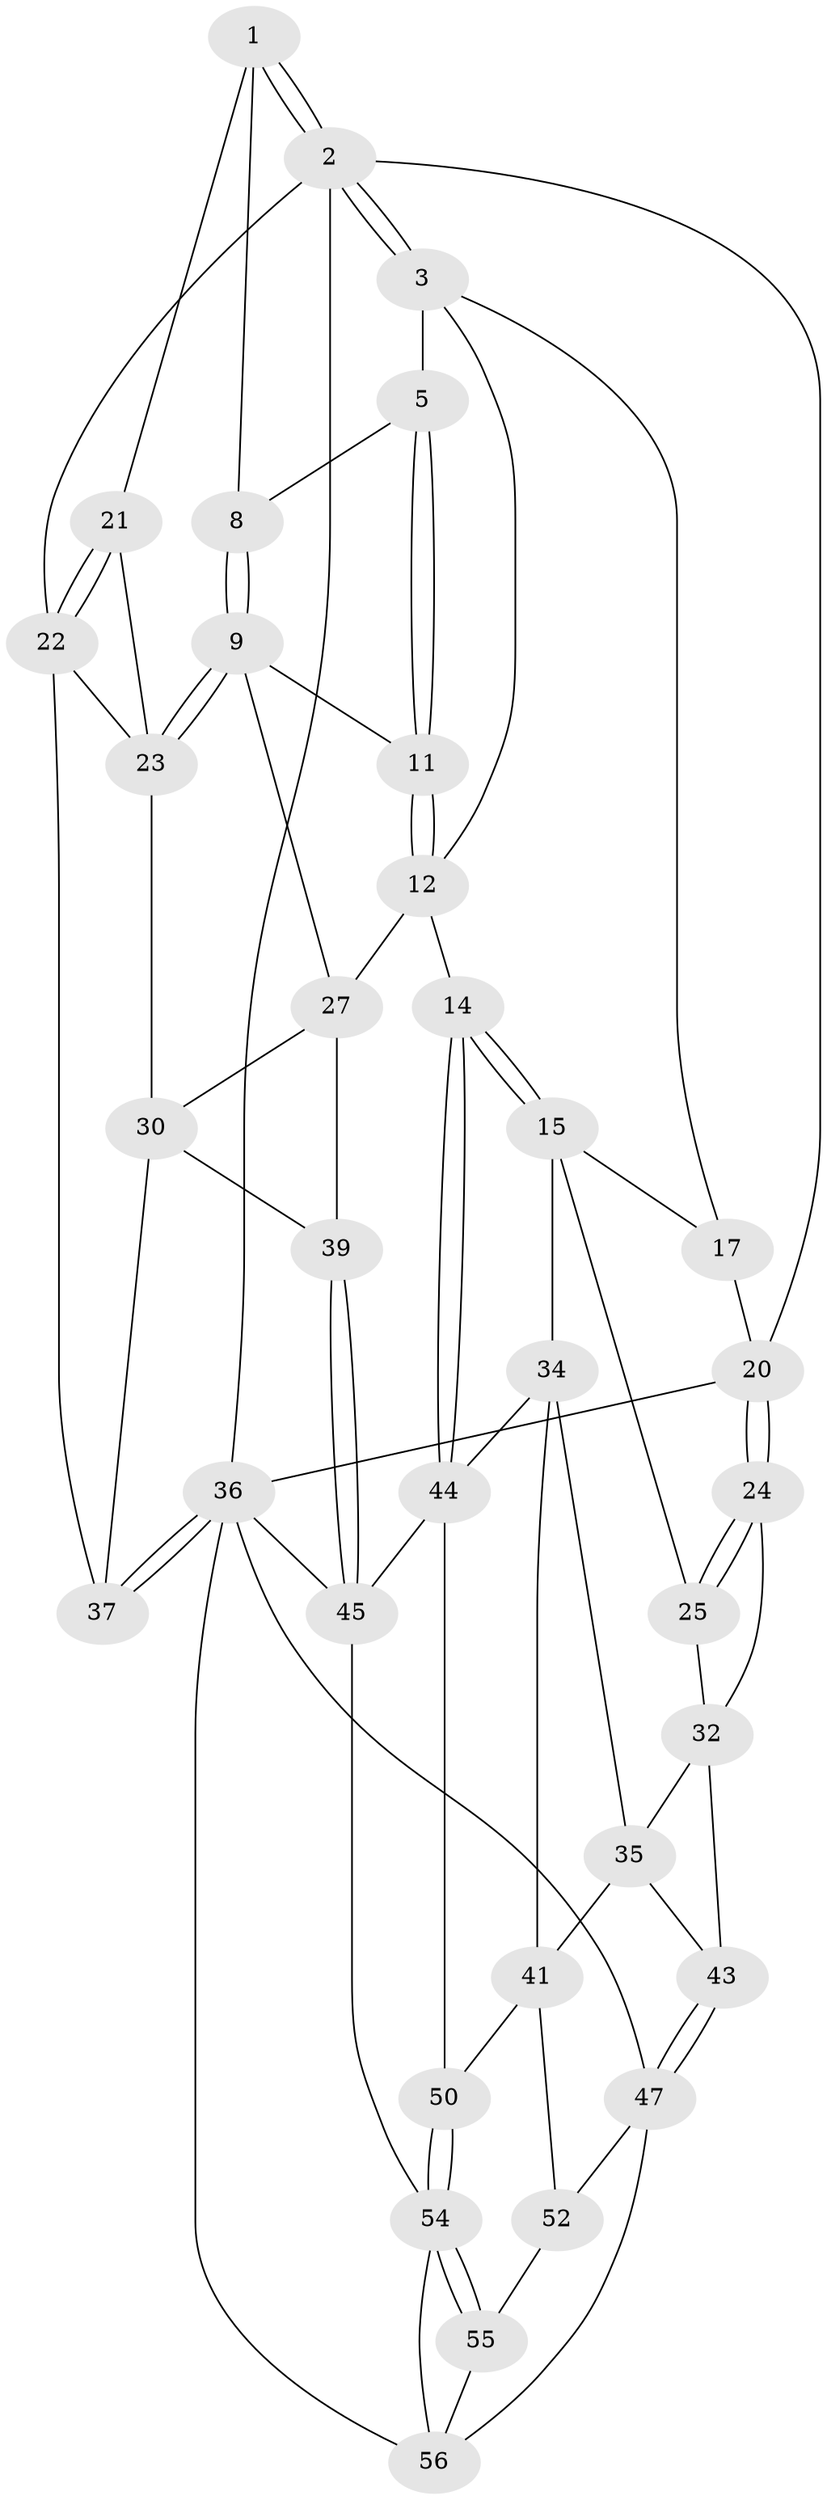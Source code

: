 // original degree distribution, {3: 0.05172413793103448, 6: 0.2413793103448276, 4: 0.2413793103448276, 5: 0.46551724137931033}
// Generated by graph-tools (version 1.1) at 2025/11/02/27/25 16:11:56]
// undirected, 35 vertices, 80 edges
graph export_dot {
graph [start="1"]
  node [color=gray90,style=filled];
  1 [pos="+0.8520490481801406+0.13251233972401985",super="+7"];
  2 [pos="+1+0",super="+19"];
  3 [pos="+0.4809446543876358+0",super="+4"];
  5 [pos="+0.6806419316698996+0.15178325036009105",super="+6"];
  8 [pos="+0.8280260680555204+0.28673369833717305"];
  9 [pos="+0.825745222410346+0.2911440038274302",super="+10"];
  11 [pos="+0.7582148400825831+0.28073888366450556"];
  12 [pos="+0.5908155882433773+0.3931468044174552",super="+13"];
  14 [pos="+0.48080326055453576+0.5000277532023526"];
  15 [pos="+0.4149013435933205+0.4492732681530583",super="+16"];
  17 [pos="+0.31716900295639017+0.1021243558781992",super="+18"];
  20 [pos="+0+0"];
  21 [pos="+1+0.236105160351849"];
  22 [pos="+1+0.15479930542665973",super="+31"];
  23 [pos="+0.9012211051151351+0.3367273131393321",super="+29"];
  24 [pos="+0+0.17601237964489536"];
  25 [pos="+0+0.1480414521429341",super="+26"];
  27 [pos="+0.7806182266982253+0.48706379186373466",super="+28"];
  30 [pos="+0.8107932090517731+0.4986095247762782",super="+38"];
  32 [pos="+0+0.4432603009463571",super="+33"];
  34 [pos="+0.23481212492633938+0.5643183927589646",super="+40"];
  35 [pos="+0.157933724320574+0.5772311220583815",super="+42"];
  36 [pos="+1+1",super="+48"];
  37 [pos="+1+0.7534517895149465"];
  39 [pos="+0.7777354174501142+0.7099072695396269"];
  41 [pos="+0.13822653855788322+0.7568376189265422",super="+51"];
  43 [pos="+0+0.5740414895490287"];
  44 [pos="+0.47815528634691756+0.5874520338632363",super="+46"];
  45 [pos="+0.6729966846472284+0.8533106446819458",super="+49"];
  47 [pos="+0+0.9430492597146016",super="+53"];
  50 [pos="+0.3804762701634468+0.8595058845921288"];
  52 [pos="+0.1096549624700738+0.8637164095488866"];
  54 [pos="+0.3268545113051261+1",super="+57"];
  55 [pos="+0.116496494737142+0.8963503728778838"];
  56 [pos="+0.07431158328516804+1",super="+58"];
  1 -- 2;
  1 -- 2;
  1 -- 8;
  1 -- 21;
  2 -- 3;
  2 -- 3;
  2 -- 20;
  2 -- 22;
  2 -- 36;
  3 -- 17;
  3 -- 12;
  3 -- 5;
  5 -- 11;
  5 -- 11;
  5 -- 8;
  8 -- 9;
  8 -- 9;
  9 -- 23;
  9 -- 23;
  9 -- 11;
  9 -- 27;
  11 -- 12;
  11 -- 12;
  12 -- 27;
  12 -- 14;
  14 -- 15;
  14 -- 15;
  14 -- 44;
  14 -- 44;
  15 -- 34;
  15 -- 17;
  15 -- 25;
  17 -- 20;
  20 -- 24;
  20 -- 24;
  20 -- 36;
  21 -- 22;
  21 -- 22;
  21 -- 23;
  22 -- 37;
  22 -- 23;
  23 -- 30;
  24 -- 25;
  24 -- 25;
  24 -- 32;
  25 -- 32;
  27 -- 30;
  27 -- 39;
  30 -- 37;
  30 -- 39;
  32 -- 35;
  32 -- 43;
  34 -- 35;
  34 -- 41;
  34 -- 44;
  35 -- 41;
  35 -- 43;
  36 -- 37;
  36 -- 37;
  36 -- 47;
  36 -- 45;
  36 -- 56;
  39 -- 45;
  39 -- 45;
  41 -- 50;
  41 -- 52;
  43 -- 47;
  43 -- 47;
  44 -- 50;
  44 -- 45;
  45 -- 54;
  47 -- 56;
  47 -- 52;
  50 -- 54;
  50 -- 54;
  52 -- 55;
  54 -- 55;
  54 -- 55;
  54 -- 56;
  55 -- 56;
}
